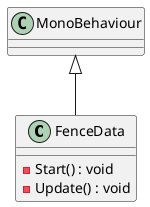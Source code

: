 @startuml
class FenceData {
    - Start() : void
    - Update() : void
}
MonoBehaviour <|-- FenceData
@enduml

